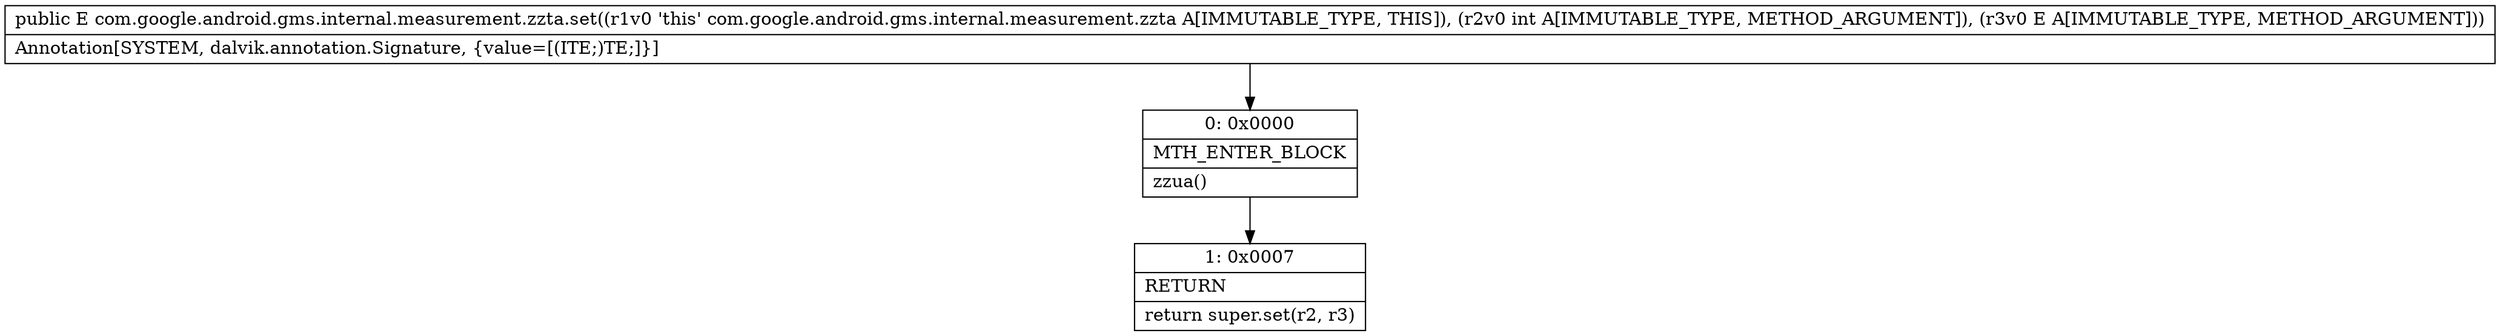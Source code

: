 digraph "CFG forcom.google.android.gms.internal.measurement.zzta.set(ILjava\/lang\/Object;)Ljava\/lang\/Object;" {
Node_0 [shape=record,label="{0\:\ 0x0000|MTH_ENTER_BLOCK\l|zzua()\l}"];
Node_1 [shape=record,label="{1\:\ 0x0007|RETURN\l|return super.set(r2, r3)\l}"];
MethodNode[shape=record,label="{public E com.google.android.gms.internal.measurement.zzta.set((r1v0 'this' com.google.android.gms.internal.measurement.zzta A[IMMUTABLE_TYPE, THIS]), (r2v0 int A[IMMUTABLE_TYPE, METHOD_ARGUMENT]), (r3v0 E A[IMMUTABLE_TYPE, METHOD_ARGUMENT]))  | Annotation[SYSTEM, dalvik.annotation.Signature, \{value=[(ITE;)TE;]\}]\l}"];
MethodNode -> Node_0;
Node_0 -> Node_1;
}

